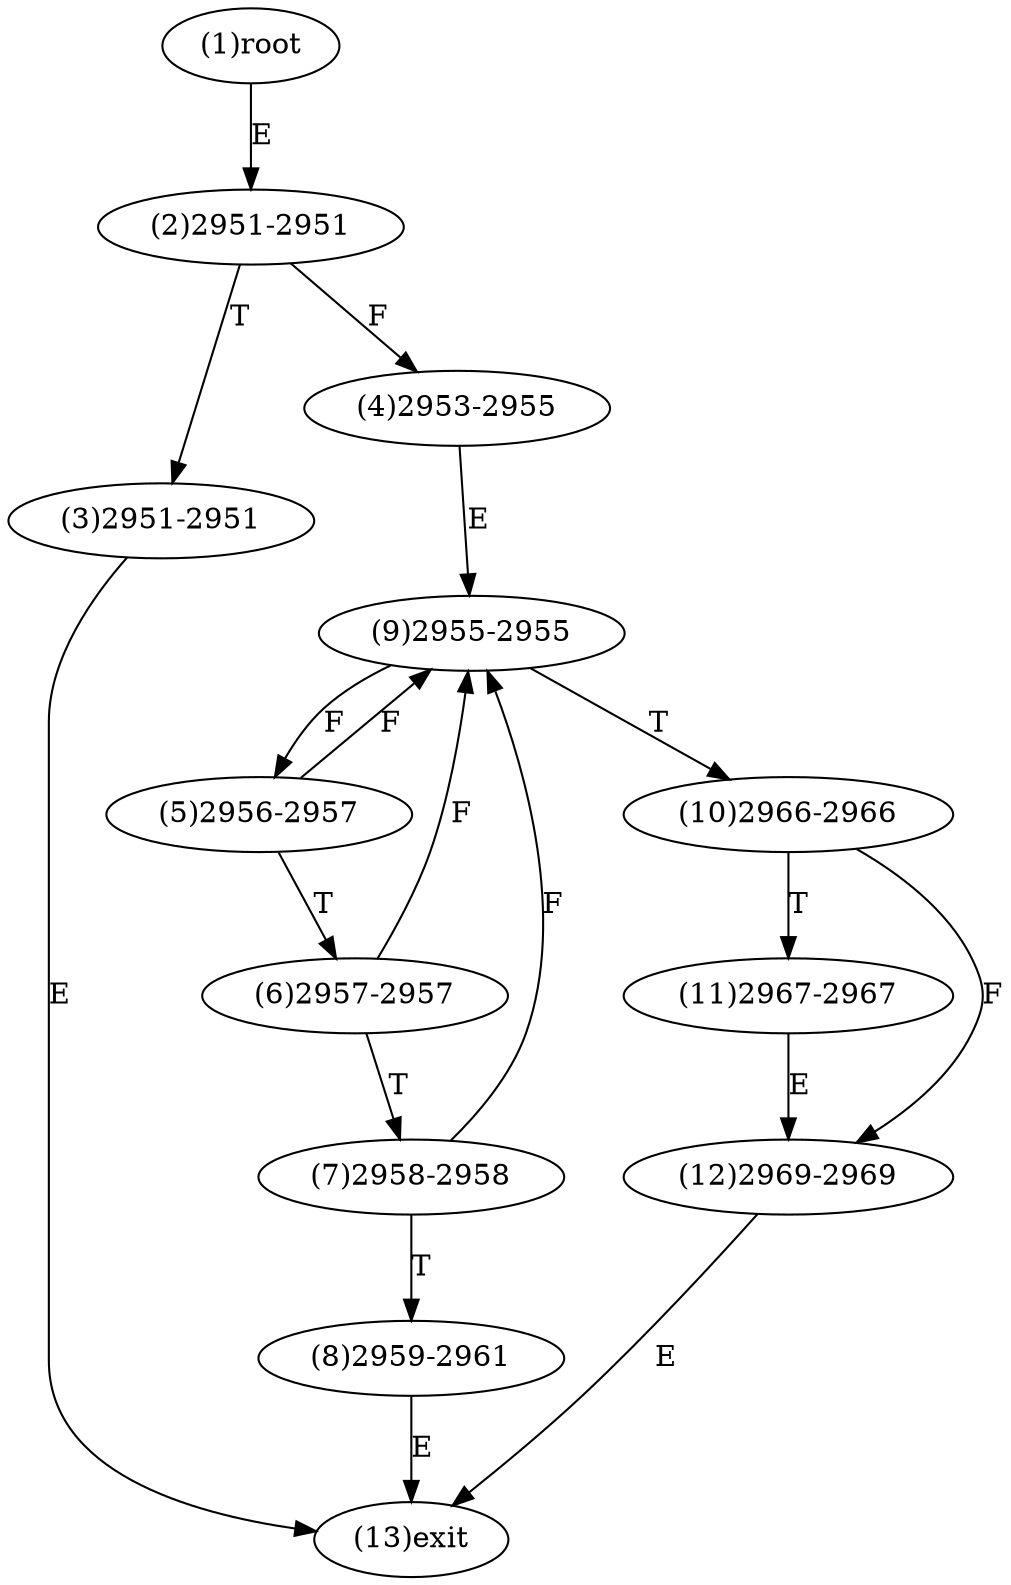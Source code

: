 digraph "" { 
1[ label="(1)root"];
2[ label="(2)2951-2951"];
3[ label="(3)2951-2951"];
4[ label="(4)2953-2955"];
5[ label="(5)2956-2957"];
6[ label="(6)2957-2957"];
7[ label="(7)2958-2958"];
8[ label="(8)2959-2961"];
9[ label="(9)2955-2955"];
10[ label="(10)2966-2966"];
11[ label="(11)2967-2967"];
12[ label="(12)2969-2969"];
13[ label="(13)exit"];
1->2[ label="E"];
2->4[ label="F"];
2->3[ label="T"];
3->13[ label="E"];
4->9[ label="E"];
5->9[ label="F"];
5->6[ label="T"];
6->9[ label="F"];
6->7[ label="T"];
7->9[ label="F"];
7->8[ label="T"];
8->13[ label="E"];
9->5[ label="F"];
9->10[ label="T"];
10->12[ label="F"];
10->11[ label="T"];
11->12[ label="E"];
12->13[ label="E"];
}